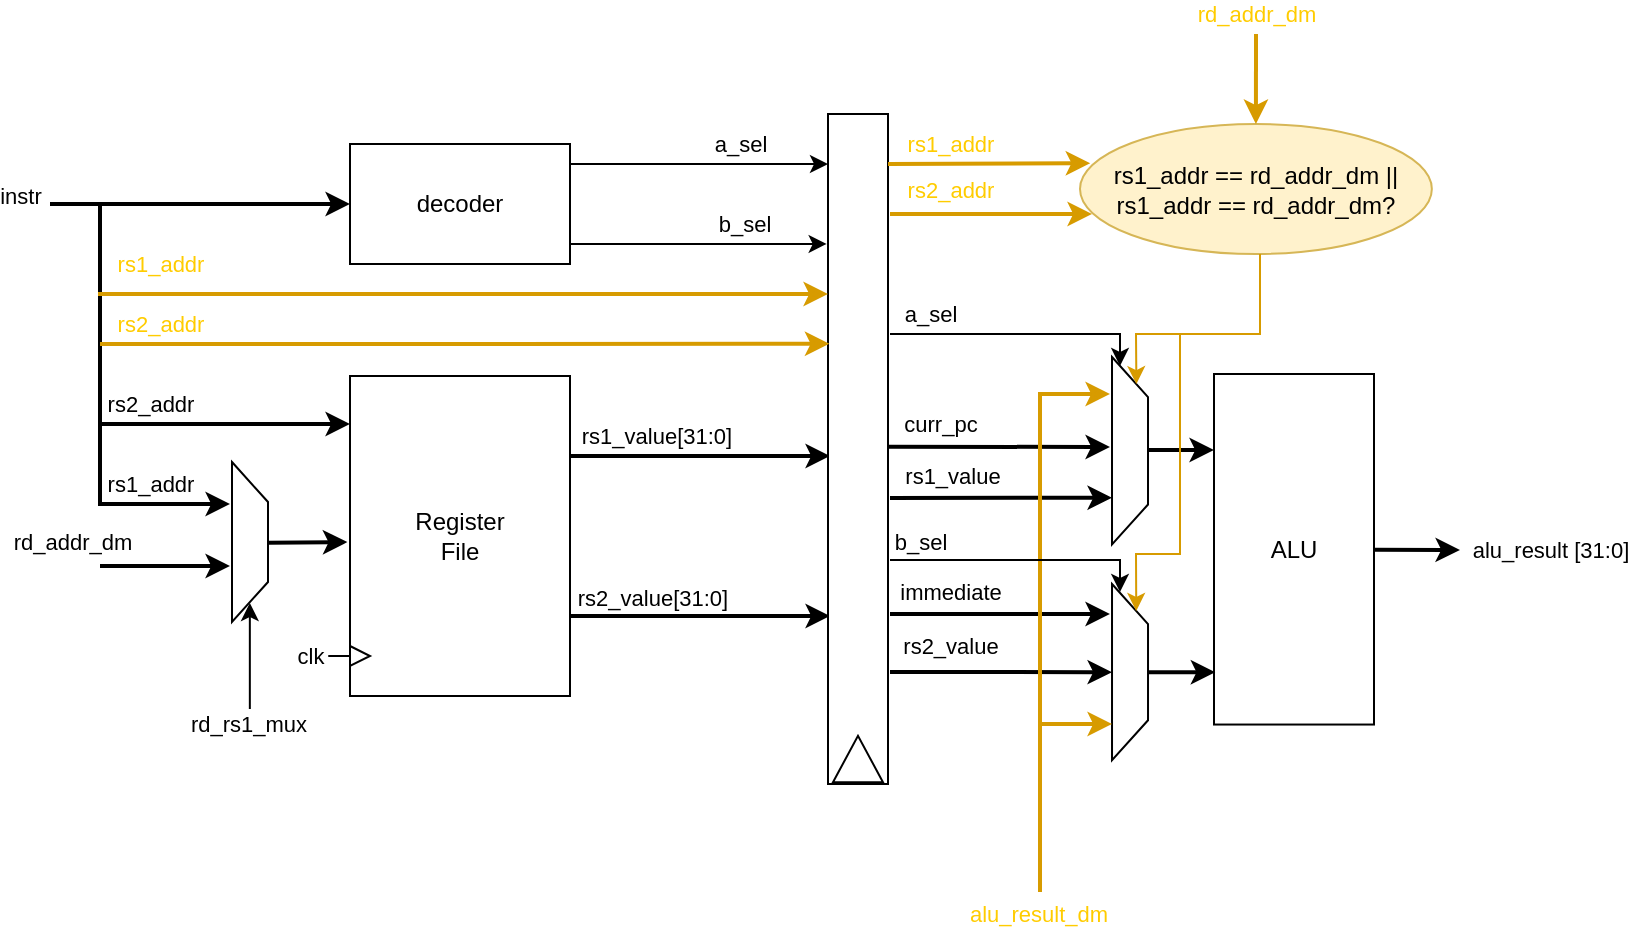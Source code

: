 <mxfile version="27.0.9">
  <diagram name="Page-1" id="idE6e-biIWdMHX_iMEbE">
    <mxGraphModel dx="1370" dy="792" grid="1" gridSize="5" guides="1" tooltips="1" connect="1" arrows="1" fold="1" page="1" pageScale="1" pageWidth="827" pageHeight="1169" math="0" shadow="0">
      <root>
        <mxCell id="0" />
        <mxCell id="1" parent="0" />
        <mxCell id="MI-Eo50_L391bbI2hQXU-31" value="&lt;div&gt;Register&lt;/div&gt;&lt;div&gt;File&lt;/div&gt;" style="rounded=0;whiteSpace=wrap;html=1;" vertex="1" parent="1">
          <mxGeometry x="185" y="351" width="110" height="160" as="geometry" />
        </mxCell>
        <mxCell id="MI-Eo50_L391bbI2hQXU-37" value="" style="endArrow=classic;html=1;rounded=0;entryX=-0.012;entryY=0.519;entryDx=0;entryDy=0;strokeWidth=2;exitX=0.5;exitY=0;exitDx=0;exitDy=0;entryPerimeter=0;" edge="1" parent="1" target="MI-Eo50_L391bbI2hQXU-31">
          <mxGeometry width="50" height="50" relative="1" as="geometry">
            <mxPoint x="144.11" y="434.38" as="sourcePoint" />
            <mxPoint x="185.0" y="433.62" as="targetPoint" />
          </mxGeometry>
        </mxCell>
        <mxCell id="MI-Eo50_L391bbI2hQXU-49" value="" style="endArrow=classic;html=1;rounded=0;" edge="1" parent="1">
          <mxGeometry width="50" height="50" relative="1" as="geometry">
            <mxPoint x="134.92" y="517.5" as="sourcePoint" />
            <mxPoint x="134.92" y="464.5" as="targetPoint" />
          </mxGeometry>
        </mxCell>
        <mxCell id="MI-Eo50_L391bbI2hQXU-205" value="&lt;div&gt;rd_rs1_mux&lt;/div&gt;" style="edgeLabel;html=1;align=center;verticalAlign=middle;resizable=0;points=[];" vertex="1" connectable="0" parent="MI-Eo50_L391bbI2hQXU-49">
          <mxGeometry x="-0.623" y="1" relative="1" as="geometry">
            <mxPoint y="17" as="offset" />
          </mxGeometry>
        </mxCell>
        <mxCell id="MI-Eo50_L391bbI2hQXU-55" value="" style="endArrow=classic;html=1;rounded=0;strokeWidth=2;" edge="1" parent="1">
          <mxGeometry width="50" height="50" relative="1" as="geometry">
            <mxPoint x="60" y="265" as="sourcePoint" />
            <mxPoint x="125" y="415" as="targetPoint" />
            <Array as="points">
              <mxPoint x="60" y="415" />
            </Array>
          </mxGeometry>
        </mxCell>
        <mxCell id="MI-Eo50_L391bbI2hQXU-56" value="rs1_addr" style="edgeLabel;html=1;align=center;verticalAlign=middle;resizable=0;points=[];" vertex="1" connectable="0" parent="MI-Eo50_L391bbI2hQXU-55">
          <mxGeometry x="-0.317" y="1" relative="1" as="geometry">
            <mxPoint x="24" y="66" as="offset" />
          </mxGeometry>
        </mxCell>
        <mxCell id="MI-Eo50_L391bbI2hQXU-217" value="instr" style="edgeLabel;html=1;align=center;verticalAlign=middle;resizable=0;points=[];" vertex="1" connectable="0" parent="MI-Eo50_L391bbI2hQXU-55">
          <mxGeometry x="-0.883" y="1" relative="1" as="geometry">
            <mxPoint x="-41" y="-17" as="offset" />
          </mxGeometry>
        </mxCell>
        <mxCell id="MI-Eo50_L391bbI2hQXU-64" value="" style="endArrow=classic;html=1;rounded=0;strokeWidth=2;" edge="1" parent="1">
          <mxGeometry width="50" height="50" relative="1" as="geometry">
            <mxPoint x="295" y="391" as="sourcePoint" />
            <mxPoint x="425" y="391" as="targetPoint" />
          </mxGeometry>
        </mxCell>
        <mxCell id="MI-Eo50_L391bbI2hQXU-65" value="rs1_value[31:0]" style="edgeLabel;html=1;align=center;verticalAlign=middle;resizable=0;points=[];" vertex="1" connectable="0" parent="MI-Eo50_L391bbI2hQXU-64">
          <mxGeometry x="0.091" y="2" relative="1" as="geometry">
            <mxPoint x="-28" y="-8" as="offset" />
          </mxGeometry>
        </mxCell>
        <mxCell id="MI-Eo50_L391bbI2hQXU-66" value="" style="endArrow=classic;html=1;rounded=0;strokeWidth=2;" edge="1" parent="1">
          <mxGeometry width="50" height="50" relative="1" as="geometry">
            <mxPoint x="295" y="471" as="sourcePoint" />
            <mxPoint x="425" y="471" as="targetPoint" />
          </mxGeometry>
        </mxCell>
        <mxCell id="MI-Eo50_L391bbI2hQXU-67" value="rs2_value[31:0]" style="edgeLabel;html=1;align=center;verticalAlign=middle;resizable=0;points=[];" vertex="1" connectable="0" parent="MI-Eo50_L391bbI2hQXU-66">
          <mxGeometry x="0.706" y="2" relative="1" as="geometry">
            <mxPoint x="-70" y="-7" as="offset" />
          </mxGeometry>
        </mxCell>
        <mxCell id="MI-Eo50_L391bbI2hQXU-68" value="" style="triangle;whiteSpace=wrap;html=1;" vertex="1" parent="1">
          <mxGeometry x="185" y="486" width="10" height="10" as="geometry" />
        </mxCell>
        <mxCell id="MI-Eo50_L391bbI2hQXU-69" value="" style="endArrow=none;html=1;rounded=0;startFill=0;entryX=0.008;entryY=0.837;entryDx=0;entryDy=0;entryPerimeter=0;" edge="1" parent="1">
          <mxGeometry width="50" height="50" relative="1" as="geometry">
            <mxPoint x="174.12" y="491.02" as="sourcePoint" />
            <mxPoint x="185" y="490.94" as="targetPoint" />
          </mxGeometry>
        </mxCell>
        <mxCell id="MI-Eo50_L391bbI2hQXU-70" value="&lt;div&gt;clk&lt;/div&gt;" style="edgeLabel;html=1;align=center;verticalAlign=middle;resizable=0;points=[];" vertex="1" connectable="0" parent="MI-Eo50_L391bbI2hQXU-69">
          <mxGeometry x="-0.917" relative="1" as="geometry">
            <mxPoint x="-10" as="offset" />
          </mxGeometry>
        </mxCell>
        <mxCell id="MI-Eo50_L391bbI2hQXU-71" value="" style="endArrow=classic;html=1;rounded=0;strokeWidth=2;" edge="1" parent="1">
          <mxGeometry width="50" height="50" relative="1" as="geometry">
            <mxPoint x="60" y="375" as="sourcePoint" />
            <mxPoint x="185" y="375" as="targetPoint" />
          </mxGeometry>
        </mxCell>
        <mxCell id="MI-Eo50_L391bbI2hQXU-72" value="rs2_addr" style="edgeLabel;html=1;align=center;verticalAlign=middle;resizable=0;points=[];" vertex="1" connectable="0" parent="MI-Eo50_L391bbI2hQXU-71">
          <mxGeometry x="0.616" relative="1" as="geometry">
            <mxPoint x="-76" y="-10" as="offset" />
          </mxGeometry>
        </mxCell>
        <mxCell id="MI-Eo50_L391bbI2hQXU-96" value="&lt;div&gt;ALU&lt;/div&gt;" style="rounded=0;whiteSpace=wrap;html=1;rotation=0;" vertex="1" parent="1">
          <mxGeometry x="617" y="350" width="80" height="175.27" as="geometry" />
        </mxCell>
        <mxCell id="MI-Eo50_L391bbI2hQXU-97" value="" style="endArrow=classic;html=1;rounded=0;strokeWidth=2;" edge="1" parent="1">
          <mxGeometry width="50" height="50" relative="1" as="geometry">
            <mxPoint x="577" y="388.02" as="sourcePoint" />
            <mxPoint x="617" y="388.02" as="targetPoint" />
          </mxGeometry>
        </mxCell>
        <mxCell id="MI-Eo50_L391bbI2hQXU-98" value="" style="endArrow=classic;html=1;rounded=0;strokeWidth=2;exitX=0.5;exitY=0;exitDx=0;exitDy=0;entryX=0.008;entryY=0.851;entryDx=0;entryDy=0;entryPerimeter=0;" edge="1" parent="1" source="MI-Eo50_L391bbI2hQXU-216" target="MI-Eo50_L391bbI2hQXU-96">
          <mxGeometry width="50" height="50" relative="1" as="geometry">
            <mxPoint x="581.25" y="501.04" as="sourcePoint" />
            <mxPoint x="615" y="501" as="targetPoint" />
          </mxGeometry>
        </mxCell>
        <mxCell id="MI-Eo50_L391bbI2hQXU-107" value="" style="endArrow=classic;html=1;rounded=0;strokeWidth=2;entryX=0.103;entryY=1.001;entryDx=0;entryDy=0;entryPerimeter=0;" edge="1" parent="1">
          <mxGeometry width="50" height="50" relative="1" as="geometry">
            <mxPoint x="455" y="470" as="sourcePoint" />
            <mxPoint x="564.982" y="469.997" as="targetPoint" />
          </mxGeometry>
        </mxCell>
        <mxCell id="MI-Eo50_L391bbI2hQXU-108" value="immediate" style="edgeLabel;html=1;align=center;verticalAlign=middle;resizable=0;points=[];" vertex="1" connectable="0" parent="MI-Eo50_L391bbI2hQXU-107">
          <mxGeometry x="-0.691" y="-1" relative="1" as="geometry">
            <mxPoint x="13" y="-12" as="offset" />
          </mxGeometry>
        </mxCell>
        <mxCell id="MI-Eo50_L391bbI2hQXU-109" value="" style="endArrow=classic;html=1;rounded=0;strokeWidth=2;entryX=0.5;entryY=1;entryDx=0;entryDy=0;" edge="1" parent="1" target="MI-Eo50_L391bbI2hQXU-216">
          <mxGeometry width="50" height="50" relative="1" as="geometry">
            <mxPoint x="455" y="499" as="sourcePoint" />
            <mxPoint x="565" y="499" as="targetPoint" />
          </mxGeometry>
        </mxCell>
        <mxCell id="MI-Eo50_L391bbI2hQXU-110" value="rs2_value" style="edgeLabel;html=1;align=center;verticalAlign=middle;resizable=0;points=[];" vertex="1" connectable="0" parent="MI-Eo50_L391bbI2hQXU-109">
          <mxGeometry x="-0.286" relative="1" as="geometry">
            <mxPoint x="-10" y="-13" as="offset" />
          </mxGeometry>
        </mxCell>
        <mxCell id="MI-Eo50_L391bbI2hQXU-111" value="" style="endArrow=classic;html=1;rounded=0;strokeWidth=2;entryX=0.75;entryY=1;entryDx=0;entryDy=0;" edge="1" parent="1" target="MI-Eo50_L391bbI2hQXU-215">
          <mxGeometry width="50" height="50" relative="1" as="geometry">
            <mxPoint x="455" y="412" as="sourcePoint" />
            <mxPoint x="565" y="415" as="targetPoint" />
          </mxGeometry>
        </mxCell>
        <mxCell id="MI-Eo50_L391bbI2hQXU-112" value="rs1_value" style="edgeLabel;html=1;align=center;verticalAlign=middle;resizable=0;points=[];" vertex="1" connectable="0" parent="MI-Eo50_L391bbI2hQXU-111">
          <mxGeometry x="-0.615" relative="1" as="geometry">
            <mxPoint x="9" y="-11" as="offset" />
          </mxGeometry>
        </mxCell>
        <mxCell id="MI-Eo50_L391bbI2hQXU-113" value="" style="endArrow=classic;html=1;rounded=0;strokeWidth=2;entryX=0.5;entryY=1;entryDx=0;entryDy=0;" edge="1" parent="1">
          <mxGeometry width="50" height="50" relative="1" as="geometry">
            <mxPoint x="454" y="386.35" as="sourcePoint" />
            <mxPoint x="565.0" y="386.5" as="targetPoint" />
          </mxGeometry>
        </mxCell>
        <mxCell id="MI-Eo50_L391bbI2hQXU-114" value="curr_pc" style="edgeLabel;html=1;align=center;verticalAlign=middle;resizable=0;points=[];" vertex="1" connectable="0" parent="MI-Eo50_L391bbI2hQXU-113">
          <mxGeometry x="-0.768" y="1" relative="1" as="geometry">
            <mxPoint x="13" y="-11" as="offset" />
          </mxGeometry>
        </mxCell>
        <mxCell id="MI-Eo50_L391bbI2hQXU-124" value="" style="endArrow=classic;html=1;rounded=0;strokeWidth=2;exitX=1;exitY=0.25;exitDx=0;exitDy=0;" edge="1" parent="1">
          <mxGeometry width="50" height="50" relative="1" as="geometry">
            <mxPoint x="697" y="437.83" as="sourcePoint" />
            <mxPoint x="740" y="438" as="targetPoint" />
          </mxGeometry>
        </mxCell>
        <mxCell id="MI-Eo50_L391bbI2hQXU-125" value="alu_result [31:0]" style="edgeLabel;html=1;align=center;verticalAlign=middle;resizable=0;points=[];" vertex="1" connectable="0" parent="MI-Eo50_L391bbI2hQXU-124">
          <mxGeometry x="0.44" y="1" relative="1" as="geometry">
            <mxPoint x="57" y="1" as="offset" />
          </mxGeometry>
        </mxCell>
        <mxCell id="MI-Eo50_L391bbI2hQXU-179" value="" style="rounded=0;whiteSpace=wrap;html=1;" vertex="1" parent="1">
          <mxGeometry x="424" y="220" width="30" height="335" as="geometry" />
        </mxCell>
        <mxCell id="MI-Eo50_L391bbI2hQXU-193" value="" style="triangle;whiteSpace=wrap;html=1;rotation=-90;" vertex="1" parent="1">
          <mxGeometry x="427.37" y="530" width="23.25" height="25" as="geometry" />
        </mxCell>
        <mxCell id="MI-Eo50_L391bbI2hQXU-209" value="" style="shape=trapezoid;perimeter=trapezoidPerimeter;whiteSpace=wrap;html=1;fixedSize=1;rotation=90;" vertex="1" parent="1">
          <mxGeometry x="95" y="425" width="80" height="18" as="geometry" />
        </mxCell>
        <mxCell id="MI-Eo50_L391bbI2hQXU-211" value="" style="endArrow=classic;html=1;rounded=0;strokeWidth=2;" edge="1" parent="1">
          <mxGeometry width="50" height="50" relative="1" as="geometry">
            <mxPoint x="60" y="446" as="sourcePoint" />
            <mxPoint x="125" y="446" as="targetPoint" />
          </mxGeometry>
        </mxCell>
        <mxCell id="MI-Eo50_L391bbI2hQXU-214" value="rd_addr_dm" style="edgeLabel;html=1;align=center;verticalAlign=middle;resizable=0;points=[];" vertex="1" connectable="0" parent="MI-Eo50_L391bbI2hQXU-211">
          <mxGeometry x="-0.468" y="3" relative="1" as="geometry">
            <mxPoint x="-32" y="-9" as="offset" />
          </mxGeometry>
        </mxCell>
        <mxCell id="MI-Eo50_L391bbI2hQXU-215" value="" style="shape=trapezoid;perimeter=trapezoidPerimeter;whiteSpace=wrap;html=1;fixedSize=1;rotation=90;" vertex="1" parent="1">
          <mxGeometry x="528.13" y="379.38" width="93.75" height="18" as="geometry" />
        </mxCell>
        <mxCell id="MI-Eo50_L391bbI2hQXU-216" value="" style="shape=trapezoid;perimeter=trapezoidPerimeter;whiteSpace=wrap;html=1;fixedSize=1;rotation=90;" vertex="1" parent="1">
          <mxGeometry x="530.95" y="490.07" width="88.12" height="18" as="geometry" />
        </mxCell>
        <mxCell id="MI-Eo50_L391bbI2hQXU-219" value="" style="endArrow=classic;html=1;rounded=0;strokeWidth=2;fillColor=#ffe6cc;strokeColor=#d79b00;" edge="1" parent="1">
          <mxGeometry width="50" height="50" relative="1" as="geometry">
            <mxPoint x="530" y="609" as="sourcePoint" />
            <mxPoint x="565" y="360" as="targetPoint" />
            <Array as="points">
              <mxPoint x="530" y="360" />
            </Array>
          </mxGeometry>
        </mxCell>
        <mxCell id="MI-Eo50_L391bbI2hQXU-221" value="&lt;div&gt;alu_result_dm&lt;/div&gt;" style="edgeLabel;html=1;align=center;verticalAlign=middle;resizable=0;points=[];fontColor=light-dark(#ffcc00, #ededed);" vertex="1" connectable="0" parent="MI-Eo50_L391bbI2hQXU-219">
          <mxGeometry x="-0.927" relative="1" as="geometry">
            <mxPoint x="-1" y="21" as="offset" />
          </mxGeometry>
        </mxCell>
        <mxCell id="MI-Eo50_L391bbI2hQXU-220" value="" style="endArrow=classic;html=1;rounded=0;strokeWidth=2;fillColor=#ffe6cc;strokeColor=#d79b00;" edge="1" parent="1">
          <mxGeometry width="50" height="50" relative="1" as="geometry">
            <mxPoint x="530" y="525" as="sourcePoint" />
            <mxPoint x="566" y="525" as="targetPoint" />
          </mxGeometry>
        </mxCell>
        <mxCell id="MI-Eo50_L391bbI2hQXU-225" value="&lt;div&gt;rs1_addr == rd_addr_dm ||&lt;/div&gt;&lt;div&gt;rs1_addr == rd_addr_dm?&lt;/div&gt;" style="ellipse;whiteSpace=wrap;html=1;fillColor=#fff2cc;strokeColor=#d6b656;" vertex="1" parent="1">
          <mxGeometry x="550" y="225" width="175.93" height="65" as="geometry" />
        </mxCell>
        <mxCell id="MI-Eo50_L391bbI2hQXU-228" value="decoder" style="rounded=0;whiteSpace=wrap;html=1;" vertex="1" parent="1">
          <mxGeometry x="185" y="235" width="110" height="60" as="geometry" />
        </mxCell>
        <mxCell id="MI-Eo50_L391bbI2hQXU-229" value="" style="endArrow=classic;html=1;rounded=0;entryX=0;entryY=0.5;entryDx=0;entryDy=0;strokeWidth=2;" edge="1" parent="1" target="MI-Eo50_L391bbI2hQXU-228">
          <mxGeometry width="50" height="50" relative="1" as="geometry">
            <mxPoint x="35" y="265" as="sourcePoint" />
            <mxPoint x="60" y="210" as="targetPoint" />
          </mxGeometry>
        </mxCell>
        <mxCell id="MI-Eo50_L391bbI2hQXU-230" value="" style="endArrow=classic;html=1;rounded=0;entryX=-0.022;entryY=0.194;entryDx=0;entryDy=0;entryPerimeter=0;" edge="1" parent="1" target="MI-Eo50_L391bbI2hQXU-179">
          <mxGeometry width="50" height="50" relative="1" as="geometry">
            <mxPoint x="295" y="285" as="sourcePoint" />
            <mxPoint x="410" y="285" as="targetPoint" />
          </mxGeometry>
        </mxCell>
        <mxCell id="MI-Eo50_L391bbI2hQXU-233" value="b_sel" style="edgeLabel;html=1;align=center;verticalAlign=middle;resizable=0;points=[];" vertex="1" connectable="0" parent="MI-Eo50_L391bbI2hQXU-230">
          <mxGeometry x="0.35" y="-1" relative="1" as="geometry">
            <mxPoint y="-11" as="offset" />
          </mxGeometry>
        </mxCell>
        <mxCell id="MI-Eo50_L391bbI2hQXU-231" value="" style="endArrow=classic;html=1;rounded=0;entryX=0.004;entryY=0.189;entryDx=0;entryDy=0;entryPerimeter=0;" edge="1" parent="1">
          <mxGeometry width="50" height="50" relative="1" as="geometry">
            <mxPoint x="295" y="245" as="sourcePoint" />
            <mxPoint x="424" y="245" as="targetPoint" />
          </mxGeometry>
        </mxCell>
        <mxCell id="MI-Eo50_L391bbI2hQXU-232" value="a_sel" style="edgeLabel;html=1;align=center;verticalAlign=middle;resizable=0;points=[];" vertex="1" connectable="0" parent="MI-Eo50_L391bbI2hQXU-231">
          <mxGeometry x="0.31" relative="1" as="geometry">
            <mxPoint y="-10" as="offset" />
          </mxGeometry>
        </mxCell>
        <mxCell id="MI-Eo50_L391bbI2hQXU-234" value="" style="endArrow=classic;html=1;rounded=0;" edge="1" parent="1">
          <mxGeometry width="50" height="50" relative="1" as="geometry">
            <mxPoint x="455" y="330" as="sourcePoint" />
            <mxPoint x="570" y="346" as="targetPoint" />
            <Array as="points">
              <mxPoint x="495" y="330" />
              <mxPoint x="570" y="330" />
            </Array>
          </mxGeometry>
        </mxCell>
        <mxCell id="MI-Eo50_L391bbI2hQXU-235" value="a_sel" style="edgeLabel;html=1;align=center;verticalAlign=middle;resizable=0;points=[];" vertex="1" connectable="0" parent="MI-Eo50_L391bbI2hQXU-234">
          <mxGeometry x="0.31" relative="1" as="geometry">
            <mxPoint x="-66" y="-10" as="offset" />
          </mxGeometry>
        </mxCell>
        <mxCell id="MI-Eo50_L391bbI2hQXU-236" value="" style="endArrow=classic;html=1;rounded=0;" edge="1" parent="1">
          <mxGeometry width="50" height="50" relative="1" as="geometry">
            <mxPoint x="455" y="443" as="sourcePoint" />
            <mxPoint x="570" y="459" as="targetPoint" />
            <Array as="points">
              <mxPoint x="495" y="443" />
              <mxPoint x="570" y="443" />
            </Array>
          </mxGeometry>
        </mxCell>
        <mxCell id="MI-Eo50_L391bbI2hQXU-237" value="b_sel" style="edgeLabel;html=1;align=center;verticalAlign=middle;resizable=0;points=[];" vertex="1" connectable="0" parent="MI-Eo50_L391bbI2hQXU-236">
          <mxGeometry x="0.31" relative="1" as="geometry">
            <mxPoint x="-71" y="-9" as="offset" />
          </mxGeometry>
        </mxCell>
        <mxCell id="MI-Eo50_L391bbI2hQXU-238" value="" style="endArrow=classic;html=1;rounded=0;entryX=0.023;entryY=0.343;entryDx=0;entryDy=0;entryPerimeter=0;fillColor=#ffe6cc;strokeColor=#d79b00;strokeWidth=2;" edge="1" parent="1" target="MI-Eo50_L391bbI2hQXU-179">
          <mxGeometry width="50" height="50" relative="1" as="geometry">
            <mxPoint x="60" y="335" as="sourcePoint" />
            <mxPoint x="110" y="285" as="targetPoint" />
          </mxGeometry>
        </mxCell>
        <mxCell id="MI-Eo50_L391bbI2hQXU-241" value="rs2_addr" style="edgeLabel;html=1;align=center;verticalAlign=middle;resizable=0;points=[];fontColor=light-dark(#ffcc00, #ededed);" vertex="1" connectable="0" parent="MI-Eo50_L391bbI2hQXU-238">
          <mxGeometry x="-0.788" y="2" relative="1" as="geometry">
            <mxPoint x="-9" y="-8" as="offset" />
          </mxGeometry>
        </mxCell>
        <mxCell id="MI-Eo50_L391bbI2hQXU-239" value="" style="endArrow=classic;html=1;rounded=0;entryX=0.023;entryY=0.343;entryDx=0;entryDy=0;entryPerimeter=0;fillColor=#ffe6cc;strokeColor=#d79b00;strokeWidth=2;" edge="1" parent="1">
          <mxGeometry width="50" height="50" relative="1" as="geometry">
            <mxPoint x="59" y="310" as="sourcePoint" />
            <mxPoint x="424" y="310" as="targetPoint" />
          </mxGeometry>
        </mxCell>
        <mxCell id="MI-Eo50_L391bbI2hQXU-240" value="rs1_addr" style="edgeLabel;html=1;align=center;verticalAlign=middle;resizable=0;points=[];fontColor=light-dark(#ffcc00, #ededed);" vertex="1" connectable="0" parent="MI-Eo50_L391bbI2hQXU-239">
          <mxGeometry x="-0.487" relative="1" as="geometry">
            <mxPoint x="-63" y="-15" as="offset" />
          </mxGeometry>
        </mxCell>
        <mxCell id="MI-Eo50_L391bbI2hQXU-242" value="" style="endArrow=classic;html=1;rounded=0;entryX=0.029;entryY=0.301;entryDx=0;entryDy=0;entryPerimeter=0;strokeWidth=2;fillColor=#ffe6cc;strokeColor=#d79b00;" edge="1" parent="1" target="MI-Eo50_L391bbI2hQXU-225">
          <mxGeometry width="50" height="50" relative="1" as="geometry">
            <mxPoint x="454" y="245" as="sourcePoint" />
            <mxPoint x="504" y="195" as="targetPoint" />
          </mxGeometry>
        </mxCell>
        <mxCell id="MI-Eo50_L391bbI2hQXU-246" value="rs1_addr" style="edgeLabel;html=1;align=center;verticalAlign=middle;resizable=0;points=[];fontColor=light-dark(#ffcc00, #ededed);" vertex="1" connectable="0" parent="MI-Eo50_L391bbI2hQXU-242">
          <mxGeometry x="0.025" relative="1" as="geometry">
            <mxPoint x="-21" y="-10" as="offset" />
          </mxGeometry>
        </mxCell>
        <mxCell id="MI-Eo50_L391bbI2hQXU-243" value="" style="endArrow=classic;html=1;rounded=0;entryX=0.029;entryY=0.301;entryDx=0;entryDy=0;entryPerimeter=0;strokeWidth=2;fillColor=#ffe6cc;strokeColor=#d79b00;" edge="1" parent="1">
          <mxGeometry width="50" height="50" relative="1" as="geometry">
            <mxPoint x="455" y="270" as="sourcePoint" />
            <mxPoint x="556" y="270" as="targetPoint" />
          </mxGeometry>
        </mxCell>
        <mxCell id="MI-Eo50_L391bbI2hQXU-247" value="rs2_addr" style="edgeLabel;html=1;align=center;verticalAlign=middle;resizable=0;points=[];fontColor=light-dark(#ffcc00, #ededed);" vertex="1" connectable="0" parent="MI-Eo50_L391bbI2hQXU-243">
          <mxGeometry x="-0.327" y="1" relative="1" as="geometry">
            <mxPoint x="-4" y="-11" as="offset" />
          </mxGeometry>
        </mxCell>
        <mxCell id="MI-Eo50_L391bbI2hQXU-244" value="" style="endArrow=classic;html=1;rounded=0;entryX=0.5;entryY=0;entryDx=0;entryDy=0;fillColor=#ffe6cc;strokeColor=#d79b00;strokeWidth=2;" edge="1" parent="1" target="MI-Eo50_L391bbI2hQXU-225">
          <mxGeometry width="50" height="50" relative="1" as="geometry">
            <mxPoint x="638" y="180" as="sourcePoint" />
            <mxPoint x="696" y="200" as="targetPoint" />
          </mxGeometry>
        </mxCell>
        <mxCell id="MI-Eo50_L391bbI2hQXU-245" value="rd_addr_dm" style="edgeLabel;html=1;align=center;verticalAlign=middle;resizable=0;points=[];fontColor=light-dark(#ffcc00, #ededed);" vertex="1" connectable="0" parent="MI-Eo50_L391bbI2hQXU-244">
          <mxGeometry x="-0.76" y="1" relative="1" as="geometry">
            <mxPoint x="-1" y="-16" as="offset" />
          </mxGeometry>
        </mxCell>
        <mxCell id="MI-Eo50_L391bbI2hQXU-248" value="" style="endArrow=classic;html=1;rounded=0;entryX=0;entryY=0.25;entryDx=0;entryDy=0;fillColor=#ffe6cc;strokeColor=#d79b00;" edge="1" parent="1" target="MI-Eo50_L391bbI2hQXU-215">
          <mxGeometry width="50" height="50" relative="1" as="geometry">
            <mxPoint x="640" y="290" as="sourcePoint" />
            <mxPoint x="580" y="325" as="targetPoint" />
            <Array as="points">
              <mxPoint x="640" y="330" />
              <mxPoint x="578" y="330" />
            </Array>
          </mxGeometry>
        </mxCell>
        <mxCell id="MI-Eo50_L391bbI2hQXU-249" value="" style="endArrow=classic;html=1;rounded=0;entryX=0;entryY=0.25;entryDx=0;entryDy=0;fillColor=#ffe6cc;strokeColor=#d79b00;" edge="1" parent="1" target="MI-Eo50_L391bbI2hQXU-216">
          <mxGeometry width="50" height="50" relative="1" as="geometry">
            <mxPoint x="600" y="330" as="sourcePoint" />
            <mxPoint x="600" y="460" as="targetPoint" />
            <Array as="points">
              <mxPoint x="600" y="440" />
              <mxPoint x="578" y="440" />
            </Array>
          </mxGeometry>
        </mxCell>
      </root>
    </mxGraphModel>
  </diagram>
</mxfile>
